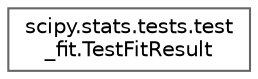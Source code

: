 digraph "Graphical Class Hierarchy"
{
 // LATEX_PDF_SIZE
  bgcolor="transparent";
  edge [fontname=Helvetica,fontsize=10,labelfontname=Helvetica,labelfontsize=10];
  node [fontname=Helvetica,fontsize=10,shape=box,height=0.2,width=0.4];
  rankdir="LR";
  Node0 [id="Node000000",label="scipy.stats.tests.test\l_fit.TestFitResult",height=0.2,width=0.4,color="grey40", fillcolor="white", style="filled",URL="$d6/d34/classscipy_1_1stats_1_1tests_1_1test__fit_1_1TestFitResult.html",tooltip=" "];
}
